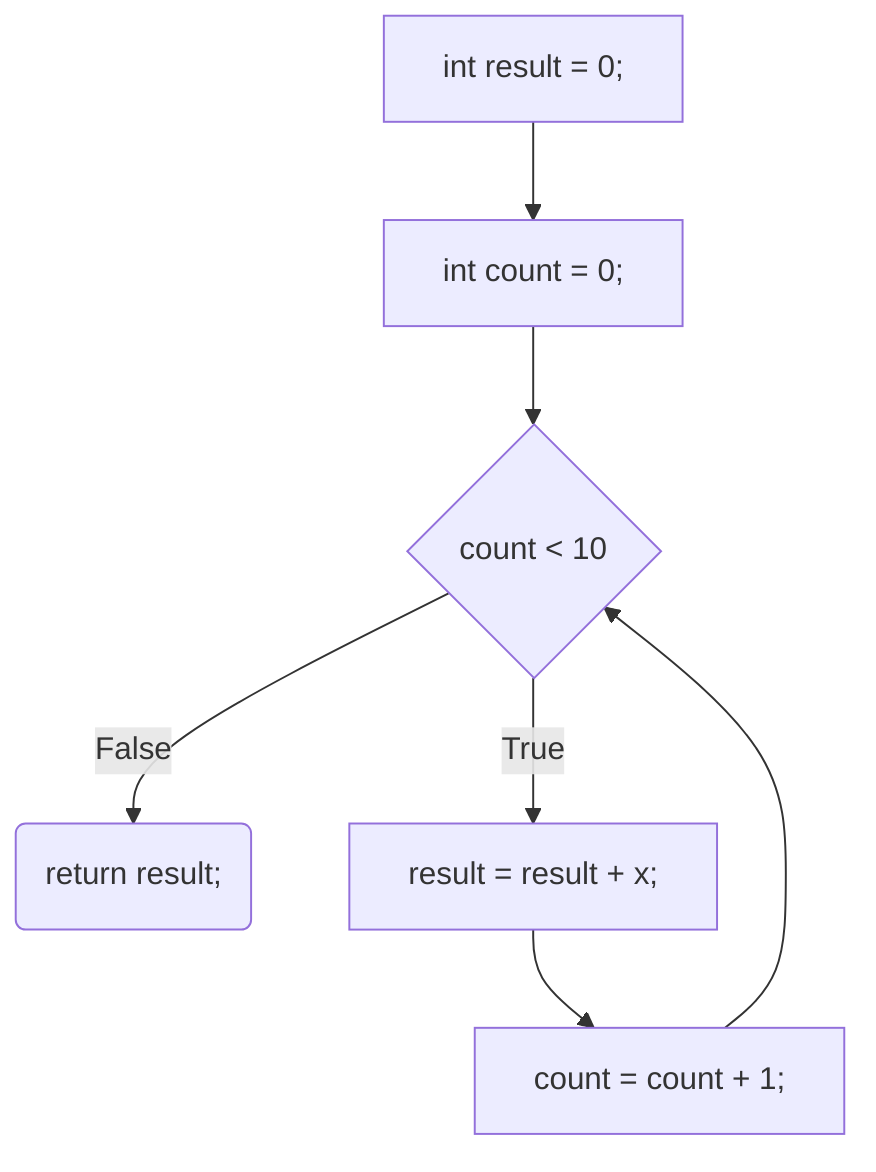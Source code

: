 graph TD
    A["int result = 0;"]        -->         B
    B["int count = 0;"]         -->         C
    C{"count < 10"}             --False-->  F
    C{"count < 10"}             --True-->   D
    D["result = result + x;"]   -->         E
    E["count = count + 1;"]     -->         C
    F("return result;")